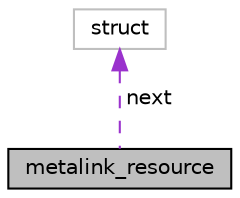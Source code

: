 digraph "metalink_resource"
{
  edge [fontname="Helvetica",fontsize="10",labelfontname="Helvetica",labelfontsize="10"];
  node [fontname="Helvetica",fontsize="10",shape=record];
  Node1 [label="metalink_resource",height=0.2,width=0.4,color="black", fillcolor="grey75", style="filled", fontcolor="black"];
  Node2 -> Node1 [dir="back",color="darkorchid3",fontsize="10",style="dashed",label=" next" ,fontname="Helvetica"];
  Node2 [label="struct",height=0.2,width=0.4,color="grey75", fillcolor="white", style="filled"];
}
